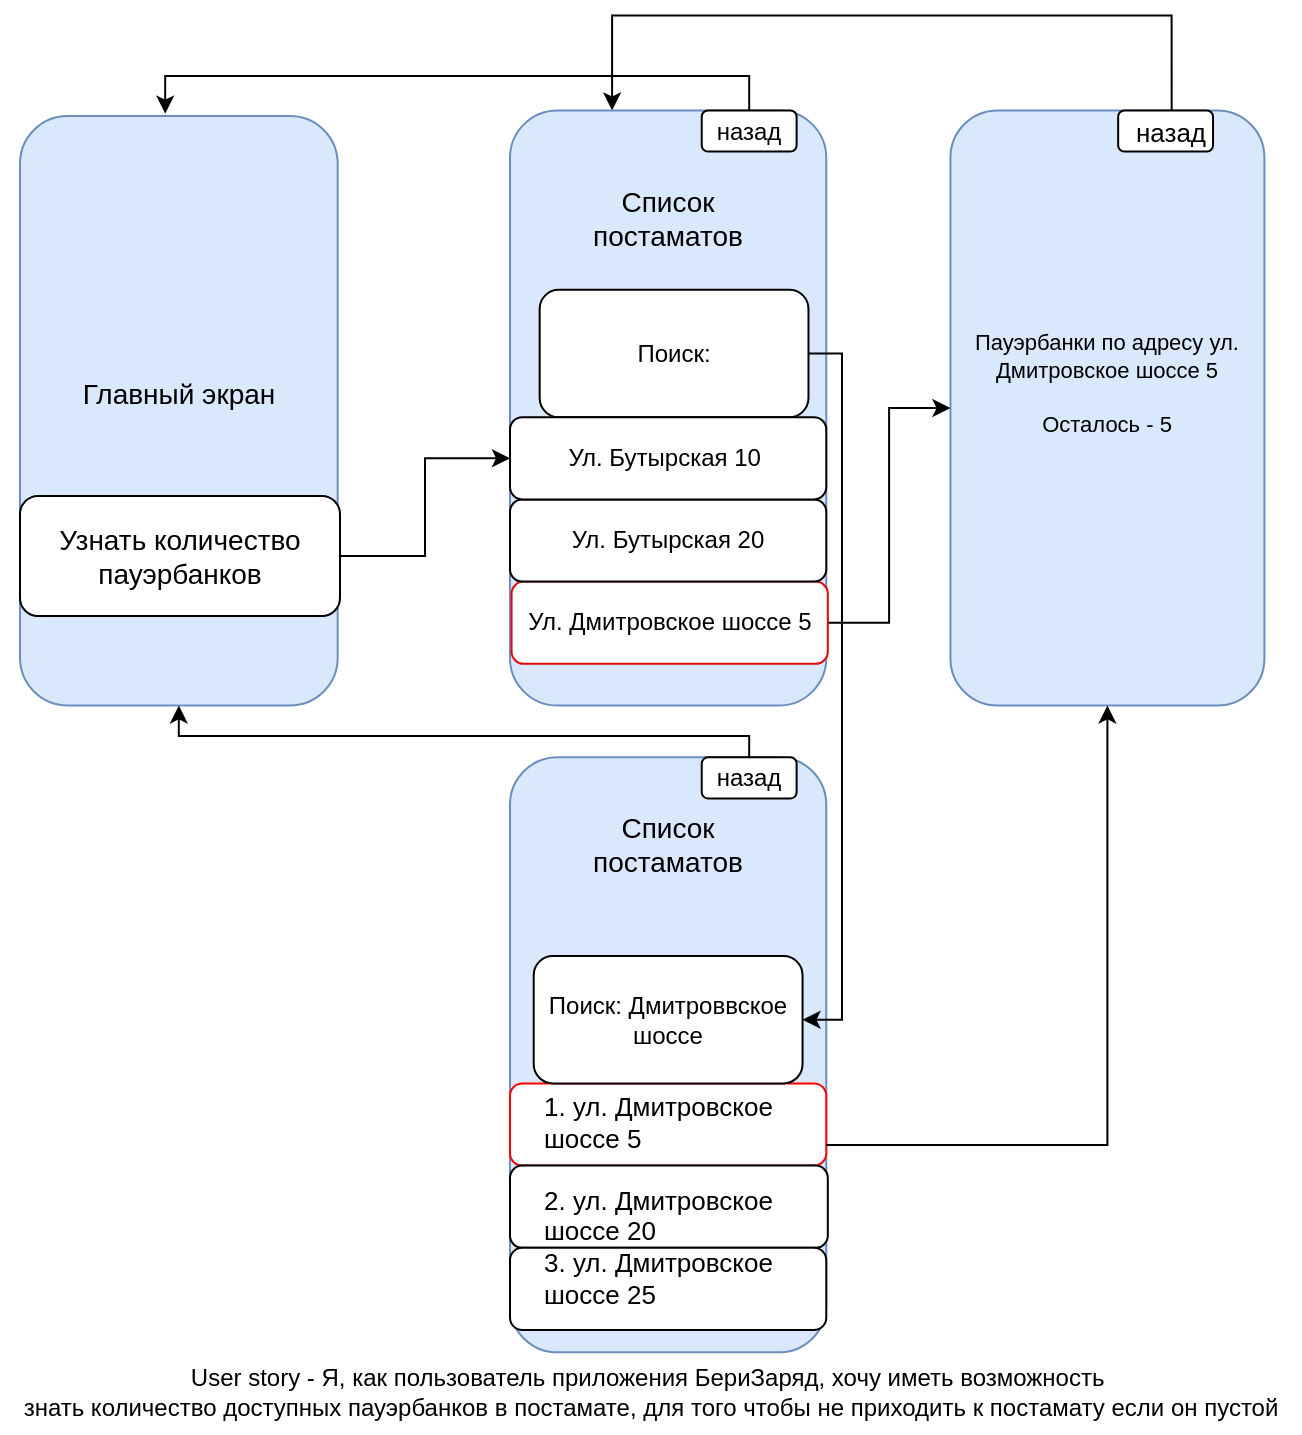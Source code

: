 <mxfile version="24.8.1" pages="3">
  <diagram name="макет" id="flQP20-5zX7BcdRE8flK">
    <mxGraphModel dx="1105" dy="693" grid="1" gridSize="10" guides="1" tooltips="1" connect="1" arrows="1" fold="1" page="1" pageScale="1" pageWidth="827" pageHeight="1169" math="0" shadow="0">
      <root>
        <mxCell id="0" />
        <mxCell id="1" parent="0" />
        <mxCell id="t8qjZ4TBIEZS-IhVKaN8-73" value="User story -&amp;nbsp;Я, как пользователь приложения БериЗаряд, хочу иметь возможность&amp;nbsp;&lt;div&gt;знать количество доступных пауэрбанков в постамате, для того чтобы не приходить к постамату если он пустой&lt;/div&gt;" style="text;html=1;align=center;verticalAlign=middle;resizable=0;points=[];autosize=1;strokeColor=none;fillColor=none;" parent="1" vertex="1">
          <mxGeometry y="768.158" width="650" height="40" as="geometry" />
        </mxCell>
        <mxCell id="BFzxL3VoHAQNAugTGAVR-2" value="&lt;div style=&quot;font-size: 14px;&quot;&gt;Главный экран&lt;/div&gt;&lt;div style=&quot;font-size: 14px;&quot;&gt;&lt;br&gt;&lt;/div&gt;" style="rounded=1;whiteSpace=wrap;html=1;fillColor=#dae8fc;strokeColor=#6c8ebf;" vertex="1" parent="1">
          <mxGeometry x="10.0" y="150" width="158.84" height="294.74" as="geometry" />
        </mxCell>
        <mxCell id="BFzxL3VoHAQNAugTGAVR-13" value="" style="edgeStyle=orthogonalEdgeStyle;rounded=0;orthogonalLoop=1;jettySize=auto;html=1;" edge="1" parent="1" source="BFzxL3VoHAQNAugTGAVR-4" target="BFzxL3VoHAQNAugTGAVR-11">
          <mxGeometry relative="1" as="geometry" />
        </mxCell>
        <mxCell id="BFzxL3VoHAQNAugTGAVR-4" value="&lt;font style=&quot;font-size: 14px;&quot;&gt;Узнать количество пауэрбанков&lt;/font&gt;" style="rounded=1;whiteSpace=wrap;html=1;" vertex="1" parent="1">
          <mxGeometry x="10" y="340" width="160" height="60" as="geometry" />
        </mxCell>
        <mxCell id="t8qjZ4TBIEZS-IhVKaN8-1" value="" style="rounded=1;whiteSpace=wrap;html=1;fillColor=#dae8fc;strokeColor=#6c8ebf;" parent="1" vertex="1">
          <mxGeometry x="254.997" y="470.664" width="158.133" height="297.494" as="geometry" />
        </mxCell>
        <mxCell id="t8qjZ4TBIEZS-IhVKaN8-33" value="" style="rounded=1;whiteSpace=wrap;html=1;strokeColor=#FF0000;" parent="1" vertex="1">
          <mxGeometry x="254.998" y="633.699" width="158.133" height="41.1" as="geometry" />
        </mxCell>
        <mxCell id="t8qjZ4TBIEZS-IhVKaN8-8" value="&lt;div style=&quot;font-size: 11px;&quot;&gt;&lt;font style=&quot;font-size: 11px;&quot;&gt;&lt;br&gt;&lt;/font&gt;&lt;/div&gt;&lt;font style=&quot;font-size: 11px;&quot;&gt;Пауэрбанки по адресу ул. Дмитровское шоссе 5&lt;/font&gt;&lt;div style=&quot;font-size: 11px;&quot;&gt;&lt;font style=&quot;font-size: 11px;&quot;&gt;&lt;span style=&quot;background-color: initial;&quot;&gt;&lt;br&gt;&lt;/span&gt;&lt;/font&gt;&lt;/div&gt;&lt;div style=&quot;font-size: 11px;&quot;&gt;&lt;font style=&quot;font-size: 11px;&quot;&gt;&lt;span style=&quot;background-color: initial;&quot;&gt;Осталось - 5&lt;/span&gt;&lt;br&gt;&lt;/font&gt;&lt;/div&gt;&lt;div style=&quot;font-size: 11px;&quot;&gt;&lt;font style=&quot;font-size: 11px;&quot;&gt;&lt;br&gt;&lt;/font&gt;&lt;/div&gt;&lt;div style=&quot;font-size: 11px;&quot;&gt;&lt;font style=&quot;font-size: 11px;&quot;&gt;&lt;br&gt;&lt;/font&gt;&lt;/div&gt;&lt;div style=&quot;font-size: 11px;&quot;&gt;&lt;font style=&quot;font-size: 11px;&quot;&gt;&lt;br&gt;&lt;/font&gt;&lt;/div&gt;" style="rounded=1;whiteSpace=wrap;html=1;fillColor=#dae8fc;strokeColor=#6c8ebf;" parent="1" vertex="1">
          <mxGeometry x="475.23" y="147.25" width="156.987" height="297.494" as="geometry" />
        </mxCell>
        <mxCell id="t8qjZ4TBIEZS-IhVKaN8-26" value="&lt;font style=&quot;font-size: 14px;&quot;&gt;Список постаматов&lt;/font&gt;" style="text;html=1;align=center;verticalAlign=middle;whiteSpace=wrap;rounded=0;" parent="1" vertex="1">
          <mxGeometry x="278.9" y="483.363" width="110.326" height="61.662" as="geometry" />
        </mxCell>
        <mxCell id="t8qjZ4TBIEZS-IhVKaN8-44" value="" style="rounded=1;whiteSpace=wrap;html=1;" parent="1" vertex="1">
          <mxGeometry x="559.08" y="147.25" width="47.44" height="20.557" as="geometry" />
        </mxCell>
        <mxCell id="t8qjZ4TBIEZS-IhVKaN8-56" style="edgeStyle=orthogonalEdgeStyle;rounded=0;orthogonalLoop=1;jettySize=auto;html=1;exitX=0.5;exitY=0;exitDx=0;exitDy=0;" parent="1" source="t8qjZ4TBIEZS-IhVKaN8-42" target="BFzxL3VoHAQNAugTGAVR-5" edge="1">
          <mxGeometry relative="1" as="geometry">
            <Array as="points">
              <mxPoint x="585.765" y="99.813" />
              <mxPoint x="306.067" y="99.813" />
            </Array>
          </mxGeometry>
        </mxCell>
        <mxCell id="t8qjZ4TBIEZS-IhVKaN8-42" value="&lt;font style=&quot;font-size: 13px;&quot;&gt;назад&lt;/font&gt;" style="text;html=1;align=center;verticalAlign=middle;whiteSpace=wrap;rounded=0;strokeWidth=2;" parent="1" vertex="1">
          <mxGeometry x="565.147" y="147.25" width="41.372" height="20.554" as="geometry" />
        </mxCell>
        <mxCell id="t8qjZ4TBIEZS-IhVKaN8-66" style="edgeStyle=orthogonalEdgeStyle;rounded=0;orthogonalLoop=1;jettySize=auto;html=1;entryX=0.402;entryY=0.1;entryDx=0;entryDy=0;entryPerimeter=0;" parent="1" edge="1">
          <mxGeometry relative="1" as="geometry">
            <mxPoint x="258.034" y="551.632" as="sourcePoint" />
            <Array as="points">
              <mxPoint x="257.34" y="592.74" />
              <mxPoint x="258.719" y="592.74" />
            </Array>
          </mxGeometry>
        </mxCell>
        <mxCell id="qztZ1_po2IppHf0p68Rq-6" style="edgeStyle=orthogonalEdgeStyle;rounded=0;orthogonalLoop=1;jettySize=auto;html=1;exitX=1;exitY=0.75;exitDx=0;exitDy=0;" edge="1" parent="1" source="t8qjZ4TBIEZS-IhVKaN8-33" target="t8qjZ4TBIEZS-IhVKaN8-8">
          <mxGeometry relative="1" as="geometry">
            <mxPoint x="470" y="295" as="targetPoint" />
          </mxGeometry>
        </mxCell>
        <mxCell id="qztZ1_po2IppHf0p68Rq-7" value="Поиск: Дмитроввское шоссе" style="rounded=1;whiteSpace=wrap;html=1;" vertex="1" parent="1">
          <mxGeometry x="266.86" y="570" width="134.41" height="63.7" as="geometry" />
        </mxCell>
        <mxCell id="qztZ1_po2IppHf0p68Rq-8" value="" style="rounded=1;whiteSpace=wrap;html=1;" vertex="1" parent="1">
          <mxGeometry x="255" y="674.8" width="158.91" height="41.1" as="geometry" />
        </mxCell>
        <mxCell id="t8qjZ4TBIEZS-IhVKaN8-37" value="" style="rounded=1;whiteSpace=wrap;html=1;" parent="1" vertex="1">
          <mxGeometry x="255" y="715.9" width="158.133" height="41.1" as="geometry" />
        </mxCell>
        <mxCell id="t8qjZ4TBIEZS-IhVKaN8-27" value="&lt;div style=&quot;font-size: 13px;&quot;&gt;&lt;font style=&quot;font-size: 13px;&quot;&gt;&lt;br&gt;&lt;/font&gt;&lt;/div&gt;&lt;div style=&quot;font-size: 13px;&quot;&gt;&lt;font style=&quot;font-size: 13px;&quot;&gt;&lt;br&gt;&lt;/font&gt;&lt;/div&gt;&lt;font style=&quot;font-size: 13px;&quot;&gt;&lt;div&gt;&lt;font style=&quot;font-size: 13px;&quot;&gt;&lt;br&gt;&lt;/font&gt;&lt;/div&gt;&lt;div&gt;&lt;font style=&quot;font-size: 13px;&quot;&gt;&lt;br&gt;&lt;/font&gt;&lt;/div&gt;1. ул. Дмитровское шоссе 5&lt;/font&gt;&lt;div&gt;&lt;span style=&quot;font-size: 13px;&quot;&gt;&lt;br&gt;&lt;/span&gt;&lt;div&gt;&lt;div style=&quot;font-size: 13px;&quot;&gt;&lt;div style=&quot;&quot;&gt;&lt;font style=&quot;font-size: 13px;&quot;&gt;2. ул. Дмитровское шоссе 20&amp;nbsp;&lt;/font&gt;&lt;/div&gt;&lt;div style=&quot;&quot;&gt;&lt;font style=&quot;font-size: 13px;&quot;&gt;3. ул. Дмитровское шоссе 25&lt;/font&gt;&lt;/div&gt;&lt;/div&gt;&lt;/div&gt;&lt;/div&gt;" style="text;html=1;align=left;verticalAlign=middle;whiteSpace=wrap;rounded=0;" parent="1" vertex="1">
          <mxGeometry x="269.83" y="640.847" width="128.483" height="41.111" as="geometry" />
        </mxCell>
        <mxCell id="BFzxL3VoHAQNAugTGAVR-5" value="" style="rounded=1;whiteSpace=wrap;html=1;fillColor=#dae8fc;strokeColor=#6c8ebf;" vertex="1" parent="1">
          <mxGeometry x="254.997" y="147.25" width="158.133" height="297.494" as="geometry" />
        </mxCell>
        <mxCell id="BFzxL3VoHAQNAugTGAVR-6" value="&lt;font style=&quot;font-size: 14px;&quot;&gt;Список постаматов&lt;/font&gt;" style="text;html=1;align=center;verticalAlign=middle;whiteSpace=wrap;rounded=0;" vertex="1" parent="1">
          <mxGeometry x="278.91" y="170.003" width="110.326" height="61.662" as="geometry" />
        </mxCell>
        <mxCell id="BFzxL3VoHAQNAugTGAVR-8" value="" style="edgeStyle=orthogonalEdgeStyle;rounded=0;orthogonalLoop=1;jettySize=auto;html=1;entryX=1;entryY=0.5;entryDx=0;entryDy=0;" edge="1" parent="1" source="BFzxL3VoHAQNAugTGAVR-7" target="qztZ1_po2IppHf0p68Rq-7">
          <mxGeometry relative="1" as="geometry">
            <Array as="points">
              <mxPoint x="421" y="269" />
              <mxPoint x="421" y="602" />
            </Array>
          </mxGeometry>
        </mxCell>
        <mxCell id="BFzxL3VoHAQNAugTGAVR-7" value="Поиск:" style="rounded=1;whiteSpace=wrap;html=1;" vertex="1" parent="1">
          <mxGeometry x="269.83" y="236.9" width="134.41" height="63.7" as="geometry" />
        </mxCell>
        <mxCell id="BFzxL3VoHAQNAugTGAVR-12" value="" style="edgeStyle=orthogonalEdgeStyle;rounded=0;orthogonalLoop=1;jettySize=auto;html=1;" edge="1" parent="1" source="BFzxL3VoHAQNAugTGAVR-9" target="t8qjZ4TBIEZS-IhVKaN8-8">
          <mxGeometry relative="1" as="geometry" />
        </mxCell>
        <mxCell id="BFzxL3VoHAQNAugTGAVR-9" value="Ул. Дмитровское шоссе 5" style="rounded=1;whiteSpace=wrap;html=1;strokeColor=#dd0808;" vertex="1" parent="1">
          <mxGeometry x="255.78" y="382.8" width="158.133" height="41.1" as="geometry" />
        </mxCell>
        <mxCell id="BFzxL3VoHAQNAugTGAVR-10" value="Ул. Бутырская 20" style="rounded=1;whiteSpace=wrap;html=1;" vertex="1" parent="1">
          <mxGeometry x="255" y="341.7" width="158.133" height="41.1" as="geometry" />
        </mxCell>
        <mxCell id="BFzxL3VoHAQNAugTGAVR-11" value="Ул. Бутырская 10&amp;nbsp;" style="rounded=1;whiteSpace=wrap;html=1;" vertex="1" parent="1">
          <mxGeometry x="255" y="300.6" width="158.133" height="41.1" as="geometry" />
        </mxCell>
        <mxCell id="tLcSrGZiV_zIqdfhGE3t-5" value="" style="edgeStyle=orthogonalEdgeStyle;rounded=0;orthogonalLoop=1;jettySize=auto;html=1;entryX=0.5;entryY=1;entryDx=0;entryDy=0;" edge="1" parent="1" source="tLcSrGZiV_zIqdfhGE3t-3" target="BFzxL3VoHAQNAugTGAVR-2">
          <mxGeometry relative="1" as="geometry">
            <Array as="points">
              <mxPoint x="375" y="460" />
              <mxPoint x="89" y="460" />
            </Array>
          </mxGeometry>
        </mxCell>
        <mxCell id="tLcSrGZiV_zIqdfhGE3t-3" value="назад" style="rounded=1;whiteSpace=wrap;html=1;" vertex="1" parent="1">
          <mxGeometry x="350.87" y="470.66" width="47.44" height="20.557" as="geometry" />
        </mxCell>
        <mxCell id="tLcSrGZiV_zIqdfhGE3t-7" value="" style="edgeStyle=orthogonalEdgeStyle;rounded=0;orthogonalLoop=1;jettySize=auto;html=1;entryX=0.457;entryY=-0.004;entryDx=0;entryDy=0;entryPerimeter=0;" edge="1" parent="1" source="tLcSrGZiV_zIqdfhGE3t-4" target="BFzxL3VoHAQNAugTGAVR-2">
          <mxGeometry relative="1" as="geometry">
            <Array as="points">
              <mxPoint x="375" y="130" />
              <mxPoint x="83" y="130" />
            </Array>
          </mxGeometry>
        </mxCell>
        <mxCell id="tLcSrGZiV_zIqdfhGE3t-4" value="назад" style="rounded=1;whiteSpace=wrap;html=1;" vertex="1" parent="1">
          <mxGeometry x="350.87" y="147.25" width="47.44" height="20.557" as="geometry" />
        </mxCell>
      </root>
    </mxGraphModel>
  </diagram>
  <diagram id="fh1CjbGDdU5sEiXmDEcf" name="UC">
    <mxGraphModel dx="1000" dy="627" grid="1" gridSize="10" guides="1" tooltips="1" connect="1" arrows="1" fold="1" page="1" pageScale="1" pageWidth="827" pageHeight="1169" math="0" shadow="0">
      <root>
        <mxCell id="0" />
        <mxCell id="1" parent="0" />
        <mxCell id="tjyob-ml_2jUHtPQMNYL-1" value="" style="shape=table;startSize=0;container=1;collapsible=0;childLayout=tableLayout;" vertex="1" parent="1">
          <mxGeometry x="81" y="40" width="600" height="660" as="geometry" />
        </mxCell>
        <mxCell id="tjyob-ml_2jUHtPQMNYL-2" value="" style="shape=tableRow;horizontal=0;startSize=0;swimlaneHead=0;swimlaneBody=0;strokeColor=inherit;top=0;left=0;bottom=0;right=0;collapsible=0;dropTarget=0;fillColor=none;points=[[0,0.5],[1,0.5]];portConstraint=eastwest;" vertex="1" parent="tjyob-ml_2jUHtPQMNYL-1">
          <mxGeometry width="600" height="40" as="geometry" />
        </mxCell>
        <mxCell id="tjyob-ml_2jUHtPQMNYL-3" value="&lt;b&gt;Заголовок&lt;/b&gt;" style="shape=partialRectangle;html=1;whiteSpace=wrap;connectable=0;strokeColor=inherit;overflow=hidden;fillColor=none;top=0;left=0;bottom=0;right=0;pointerEvents=1;" vertex="1" parent="tjyob-ml_2jUHtPQMNYL-2">
          <mxGeometry width="160" height="40" as="geometry">
            <mxRectangle width="160" height="40" as="alternateBounds" />
          </mxGeometry>
        </mxCell>
        <mxCell id="tjyob-ml_2jUHtPQMNYL-4" value="Проверка количества пауэрбанков в постамате" style="shape=partialRectangle;html=1;whiteSpace=wrap;connectable=0;strokeColor=inherit;overflow=hidden;fillColor=none;top=0;left=0;bottom=0;right=0;pointerEvents=1;spacingLeft=7;spacingRight=7;" vertex="1" parent="tjyob-ml_2jUHtPQMNYL-2">
          <mxGeometry x="160" width="440" height="40" as="geometry">
            <mxRectangle width="440" height="40" as="alternateBounds" />
          </mxGeometry>
        </mxCell>
        <mxCell id="tjyob-ml_2jUHtPQMNYL-5" value="" style="shape=tableRow;horizontal=0;startSize=0;swimlaneHead=0;swimlaneBody=0;strokeColor=inherit;top=0;left=0;bottom=0;right=0;collapsible=0;dropTarget=0;fillColor=none;points=[[0,0.5],[1,0.5]];portConstraint=eastwest;" vertex="1" parent="tjyob-ml_2jUHtPQMNYL-1">
          <mxGeometry y="40" width="600" height="40" as="geometry" />
        </mxCell>
        <mxCell id="tjyob-ml_2jUHtPQMNYL-6" value="&lt;b&gt;Акторы&lt;/b&gt;" style="shape=partialRectangle;html=1;whiteSpace=wrap;connectable=0;strokeColor=inherit;overflow=hidden;fillColor=none;top=0;left=0;bottom=0;right=0;pointerEvents=1;" vertex="1" parent="tjyob-ml_2jUHtPQMNYL-5">
          <mxGeometry width="160" height="40" as="geometry">
            <mxRectangle width="160" height="40" as="alternateBounds" />
          </mxGeometry>
        </mxCell>
        <mxCell id="tjyob-ml_2jUHtPQMNYL-7" value="Пользователь" style="shape=partialRectangle;html=1;whiteSpace=wrap;connectable=0;strokeColor=inherit;overflow=hidden;fillColor=none;top=0;left=0;bottom=0;right=0;pointerEvents=1;spacingLeft=7;spacingRight=7;" vertex="1" parent="tjyob-ml_2jUHtPQMNYL-5">
          <mxGeometry x="160" width="440" height="40" as="geometry">
            <mxRectangle width="440" height="40" as="alternateBounds" />
          </mxGeometry>
        </mxCell>
        <mxCell id="tjyob-ml_2jUHtPQMNYL-8" value="" style="shape=tableRow;horizontal=0;startSize=0;swimlaneHead=0;swimlaneBody=0;strokeColor=inherit;top=0;left=0;bottom=0;right=0;collapsible=0;dropTarget=0;fillColor=none;points=[[0,0.5],[1,0.5]];portConstraint=eastwest;" vertex="1" parent="tjyob-ml_2jUHtPQMNYL-1">
          <mxGeometry y="80" width="600" height="40" as="geometry" />
        </mxCell>
        <mxCell id="tjyob-ml_2jUHtPQMNYL-9" value="&lt;b&gt;Предусловие&lt;/b&gt;" style="shape=partialRectangle;html=1;whiteSpace=wrap;connectable=0;strokeColor=inherit;overflow=hidden;fillColor=none;top=0;left=0;bottom=0;right=0;pointerEvents=1;" vertex="1" parent="tjyob-ml_2jUHtPQMNYL-8">
          <mxGeometry width="160" height="40" as="geometry">
            <mxRectangle width="160" height="40" as="alternateBounds" />
          </mxGeometry>
        </mxCell>
        <mxCell id="tjyob-ml_2jUHtPQMNYL-10" value="Пользователь находится на Главном экране" style="shape=partialRectangle;html=1;whiteSpace=wrap;connectable=0;strokeColor=inherit;overflow=hidden;fillColor=none;top=0;left=0;bottom=0;right=0;pointerEvents=1;spacingLeft=7;spacingRight=7;" vertex="1" parent="tjyob-ml_2jUHtPQMNYL-8">
          <mxGeometry x="160" width="440" height="40" as="geometry">
            <mxRectangle width="440" height="40" as="alternateBounds" />
          </mxGeometry>
        </mxCell>
        <mxCell id="tjyob-ml_2jUHtPQMNYL-11" value="" style="shape=tableRow;horizontal=0;startSize=0;swimlaneHead=0;swimlaneBody=0;strokeColor=inherit;top=0;left=0;bottom=0;right=0;collapsible=0;dropTarget=0;fillColor=none;points=[[0,0.5],[1,0.5]];portConstraint=eastwest;" vertex="1" parent="tjyob-ml_2jUHtPQMNYL-1">
          <mxGeometry y="120" width="600" height="60" as="geometry" />
        </mxCell>
        <mxCell id="tjyob-ml_2jUHtPQMNYL-12" value="&lt;b&gt;Ограничения&lt;/b&gt;" style="shape=partialRectangle;html=1;whiteSpace=wrap;connectable=0;strokeColor=inherit;overflow=hidden;fillColor=none;top=0;left=0;bottom=0;right=0;pointerEvents=1;" vertex="1" parent="tjyob-ml_2jUHtPQMNYL-11">
          <mxGeometry width="160" height="60" as="geometry">
            <mxRectangle width="160" height="60" as="alternateBounds" />
          </mxGeometry>
        </mxCell>
        <mxCell id="tjyob-ml_2jUHtPQMNYL-13" value="На экране отображается&amp;nbsp; только 10 адресов." style="shape=partialRectangle;html=1;whiteSpace=wrap;connectable=0;strokeColor=inherit;overflow=hidden;fillColor=none;top=0;left=0;bottom=0;right=0;pointerEvents=1;spacingLeft=7;spacingRight=7;" vertex="1" parent="tjyob-ml_2jUHtPQMNYL-11">
          <mxGeometry x="160" width="440" height="60" as="geometry">
            <mxRectangle width="440" height="60" as="alternateBounds" />
          </mxGeometry>
        </mxCell>
        <mxCell id="tjyob-ml_2jUHtPQMNYL-14" value="" style="shape=tableRow;horizontal=0;startSize=0;swimlaneHead=0;swimlaneBody=0;strokeColor=inherit;top=0;left=0;bottom=0;right=0;collapsible=0;dropTarget=0;fillColor=none;points=[[0,0.5],[1,0.5]];portConstraint=eastwest;" vertex="1" parent="tjyob-ml_2jUHtPQMNYL-1">
          <mxGeometry y="180" width="600" height="40" as="geometry" />
        </mxCell>
        <mxCell id="tjyob-ml_2jUHtPQMNYL-15" value="&lt;b&gt;Триггер&lt;/b&gt;" style="shape=partialRectangle;html=1;whiteSpace=wrap;connectable=0;strokeColor=inherit;overflow=hidden;fillColor=none;top=0;left=0;bottom=0;right=0;pointerEvents=1;" vertex="1" parent="tjyob-ml_2jUHtPQMNYL-14">
          <mxGeometry width="160" height="40" as="geometry">
            <mxRectangle width="160" height="40" as="alternateBounds" />
          </mxGeometry>
        </mxCell>
        <mxCell id="tjyob-ml_2jUHtPQMNYL-16" value="Пользователь с главного экрана переходит к выбору адреса." style="shape=partialRectangle;html=1;whiteSpace=wrap;connectable=0;strokeColor=inherit;overflow=hidden;fillColor=none;top=0;left=0;bottom=0;right=0;pointerEvents=1;spacingLeft=7;spacingRight=7;" vertex="1" parent="tjyob-ml_2jUHtPQMNYL-14">
          <mxGeometry x="160" width="440" height="40" as="geometry">
            <mxRectangle width="440" height="40" as="alternateBounds" />
          </mxGeometry>
        </mxCell>
        <mxCell id="tjyob-ml_2jUHtPQMNYL-17" value="" style="shape=tableRow;horizontal=0;startSize=0;swimlaneHead=0;swimlaneBody=0;strokeColor=inherit;top=0;left=0;bottom=0;right=0;collapsible=0;dropTarget=0;fillColor=none;points=[[0,0.5],[1,0.5]];portConstraint=eastwest;" vertex="1" parent="tjyob-ml_2jUHtPQMNYL-1">
          <mxGeometry y="220" width="600" height="240" as="geometry" />
        </mxCell>
        <mxCell id="tjyob-ml_2jUHtPQMNYL-18" value="&lt;b&gt;Основной сценарий&lt;/b&gt;" style="shape=partialRectangle;html=1;whiteSpace=wrap;connectable=0;strokeColor=inherit;overflow=hidden;fillColor=none;top=0;left=0;bottom=0;right=0;pointerEvents=1;" vertex="1" parent="tjyob-ml_2jUHtPQMNYL-17">
          <mxGeometry width="160" height="240" as="geometry">
            <mxRectangle width="160" height="240" as="alternateBounds" />
          </mxGeometry>
        </mxCell>
        <mxCell id="tjyob-ml_2jUHtPQMNYL-19" value="&lt;ol style=&quot;text-align: left;&quot;&gt;&lt;li&gt;&lt;span style=&quot;background-color: initial;&quot;&gt;Система отображает список адресов и функцию поиска адреса.&lt;/span&gt;&lt;/li&gt;&lt;li&gt;&lt;span style=&quot;background-color: initial;&quot;&gt;Пользователь выбирает адрес.&lt;/span&gt;&lt;br&gt;&lt;/li&gt;&lt;li&gt;Система отображает количество пауэрбанков по данному адресу (экран 2).&lt;/li&gt;&lt;/ol&gt;&lt;span style=&quot;background-color: initial;&quot;&gt;&lt;div style=&quot;text-align: left;&quot;&gt;&lt;b style=&quot;font-weight: bold; background-color: initial;&quot;&gt;&lt;span style=&quot;white-space: pre;&quot;&gt;&#x9;&lt;/span&gt;&lt;/b&gt;&lt;b style=&quot;font-weight: bold; background-color: initial; text-align: center;&quot;&gt;Критерий успеха: &lt;/b&gt;&lt;span style=&quot;background-color: initial; text-align: center;&quot;&gt;отображение количества пауэрбанков в постамате&lt;/span&gt;&lt;span style=&quot;background-color: initial; text-align: center;&quot;&gt;&amp;nbsp;&lt;/span&gt;&lt;/div&gt;&lt;/span&gt;" style="shape=partialRectangle;html=1;whiteSpace=wrap;connectable=0;strokeColor=inherit;overflow=hidden;fillColor=none;top=0;left=0;bottom=0;right=0;pointerEvents=1;spacingLeft=7;spacingRight=7;" vertex="1" parent="tjyob-ml_2jUHtPQMNYL-17">
          <mxGeometry x="160" width="440" height="240" as="geometry">
            <mxRectangle width="440" height="240" as="alternateBounds" />
          </mxGeometry>
        </mxCell>
        <mxCell id="tjyob-ml_2jUHtPQMNYL-20" value="" style="shape=tableRow;horizontal=0;startSize=0;swimlaneHead=0;swimlaneBody=0;strokeColor=inherit;top=0;left=0;bottom=0;right=0;collapsible=0;dropTarget=0;fillColor=none;points=[[0,0.5],[1,0.5]];portConstraint=eastwest;" vertex="1" parent="tjyob-ml_2jUHtPQMNYL-1">
          <mxGeometry y="460" width="600" height="100" as="geometry" />
        </mxCell>
        <mxCell id="tjyob-ml_2jUHtPQMNYL-21" value="&lt;b&gt;Альтернативный сценарий&lt;/b&gt;" style="shape=partialRectangle;html=1;whiteSpace=wrap;connectable=0;strokeColor=inherit;overflow=hidden;fillColor=none;top=0;left=0;bottom=0;right=0;pointerEvents=1;" vertex="1" parent="tjyob-ml_2jUHtPQMNYL-20">
          <mxGeometry width="160" height="100" as="geometry">
            <mxRectangle width="160" height="100" as="alternateBounds" />
          </mxGeometry>
        </mxCell>
        <mxCell id="tjyob-ml_2jUHtPQMNYL-22" value="&lt;span style=&quot;white-space: pre;&quot;&gt;&#x9;&lt;/span&gt;2а.&amp;nbsp; Клиент в поисковой строке вводит адрес.&lt;div&gt;&lt;span style=&quot;white-space: pre;&quot;&gt;&#x9;&lt;/span&gt;-- Переход к 2 шагу основного сценария.&lt;br&gt;&lt;/div&gt;" style="shape=partialRectangle;html=1;whiteSpace=wrap;connectable=0;strokeColor=inherit;overflow=hidden;fillColor=none;top=0;left=0;bottom=0;right=0;pointerEvents=1;align=left;spacingLeft=7;spacingRight=7;" vertex="1" parent="tjyob-ml_2jUHtPQMNYL-20">
          <mxGeometry x="160" width="440" height="100" as="geometry">
            <mxRectangle width="440" height="100" as="alternateBounds" />
          </mxGeometry>
        </mxCell>
        <mxCell id="tjyob-ml_2jUHtPQMNYL-23" value="" style="shape=tableRow;horizontal=0;startSize=0;swimlaneHead=0;swimlaneBody=0;strokeColor=inherit;top=0;left=0;bottom=0;right=0;collapsible=0;dropTarget=0;fillColor=none;points=[[0,0.5],[1,0.5]];portConstraint=eastwest;" vertex="1" parent="tjyob-ml_2jUHtPQMNYL-1">
          <mxGeometry y="560" width="600" height="100" as="geometry" />
        </mxCell>
        <mxCell id="tjyob-ml_2jUHtPQMNYL-24" value="&lt;b&gt;Исключительный сценарий&lt;/b&gt;" style="shape=partialRectangle;html=1;whiteSpace=wrap;connectable=0;strokeColor=inherit;overflow=hidden;fillColor=none;top=0;left=0;bottom=0;right=0;pointerEvents=1;" vertex="1" parent="tjyob-ml_2jUHtPQMNYL-23">
          <mxGeometry width="160" height="100" as="geometry">
            <mxRectangle width="160" height="100" as="alternateBounds" />
          </mxGeometry>
        </mxCell>
        <mxCell id="tjyob-ml_2jUHtPQMNYL-25" value="&lt;div style=&quot;&quot;&gt;&lt;span style=&quot;background-color: initial;&quot;&gt;&lt;span style=&quot;white-space: pre;&quot;&gt;&#x9;&lt;/span&gt;1б. Пользователь ввел не существующий адрес, Система сказала что &lt;span style=&quot;white-space: pre;&quot;&gt;&#x9;&lt;/span&gt;он не существует.&amp;nbsp;&lt;/span&gt;&lt;/div&gt;" style="shape=partialRectangle;html=1;whiteSpace=wrap;connectable=0;strokeColor=inherit;overflow=hidden;fillColor=none;top=0;left=0;bottom=0;right=0;pointerEvents=1;spacingLeft=7;spacingRight=7;align=left;" vertex="1" parent="tjyob-ml_2jUHtPQMNYL-23">
          <mxGeometry x="160" width="440" height="100" as="geometry">
            <mxRectangle width="440" height="100" as="alternateBounds" />
          </mxGeometry>
        </mxCell>
      </root>
    </mxGraphModel>
  </diagram>
  <diagram id="XECUoSR9C_f-UWu7jKKq" name="BPMN">
    <mxGraphModel dx="1235" dy="774" grid="1" gridSize="10" guides="1" tooltips="1" connect="1" arrows="1" fold="1" page="1" pageScale="1" pageWidth="827" pageHeight="1169" math="0" shadow="0">
      <root>
        <mxCell id="0" />
        <mxCell id="1" parent="0" />
        <mxCell id="sOAYtVnOEndxLi6fu_EX-1" value="Действия пользователя" style="swimlane;horizontal=0;whiteSpace=wrap;html=1;swimlaneFillColor=default;" vertex="1" parent="1">
          <mxGeometry y="70" width="820" height="330" as="geometry" />
        </mxCell>
        <mxCell id="sOAYtVnOEndxLi6fu_EX-6" value="" style="edgeStyle=orthogonalEdgeStyle;rounded=0;orthogonalLoop=1;jettySize=auto;html=1;" edge="1" parent="sOAYtVnOEndxLi6fu_EX-1" source="sOAYtVnOEndxLi6fu_EX-2">
          <mxGeometry relative="1" as="geometry">
            <mxPoint x="143" y="165" as="targetPoint" />
          </mxGeometry>
        </mxCell>
        <mxCell id="sOAYtVnOEndxLi6fu_EX-2" value="" style="ellipse;whiteSpace=wrap;html=1;aspect=fixed;" vertex="1" parent="sOAYtVnOEndxLi6fu_EX-1">
          <mxGeometry x="40" y="145" width="40" height="40" as="geometry" />
        </mxCell>
        <mxCell id="sOAYtVnOEndxLi6fu_EX-4" value="&lt;font style=&quot;font-size: 10px;&quot;&gt;Пользователь находится на главном экране&lt;/font&gt;" style="text;html=1;align=center;verticalAlign=middle;whiteSpace=wrap;rounded=0;" vertex="1" parent="sOAYtVnOEndxLi6fu_EX-1">
          <mxGeometry x="20" y="50" width="90" height="40" as="geometry" />
        </mxCell>
        <mxCell id="sOAYtVnOEndxLi6fu_EX-11" value="" style="edgeStyle=orthogonalEdgeStyle;rounded=0;orthogonalLoop=1;jettySize=auto;html=1;exitX=0.5;exitY=0;exitDx=0;exitDy=0;entryX=0;entryY=0.5;entryDx=0;entryDy=0;" edge="1" parent="sOAYtVnOEndxLi6fu_EX-1" source="sOAYtVnOEndxLi6fu_EX-19" target="sOAYtVnOEndxLi6fu_EX-10">
          <mxGeometry relative="1" as="geometry">
            <mxPoint x="160.0" y="135" as="sourcePoint" />
          </mxGeometry>
        </mxCell>
        <mxCell id="sOAYtVnOEndxLi6fu_EX-7" value="&lt;font style=&quot;font-size: 10px;&quot;&gt;Есть подходящий адрес?&lt;/font&gt;" style="text;html=1;align=center;verticalAlign=middle;whiteSpace=wrap;rounded=0;" vertex="1" parent="sOAYtVnOEndxLi6fu_EX-1">
          <mxGeometry x="80" y="110" width="60" height="40" as="geometry" />
        </mxCell>
        <mxCell id="sOAYtVnOEndxLi6fu_EX-32" value="" style="edgeStyle=orthogonalEdgeStyle;rounded=0;orthogonalLoop=1;jettySize=auto;html=1;" edge="1" parent="sOAYtVnOEndxLi6fu_EX-1" source="sOAYtVnOEndxLi6fu_EX-8" target="sOAYtVnOEndxLi6fu_EX-31">
          <mxGeometry relative="1" as="geometry" />
        </mxCell>
        <mxCell id="sOAYtVnOEndxLi6fu_EX-8" value="&lt;font style=&quot;font-size: 10px;&quot;&gt;Адрес есть в списке&lt;/font&gt;" style="rounded=1;whiteSpace=wrap;html=1;" vertex="1" parent="sOAYtVnOEndxLi6fu_EX-1">
          <mxGeometry x="280" y="195" width="120" height="30" as="geometry" />
        </mxCell>
        <mxCell id="sOAYtVnOEndxLi6fu_EX-14" value="" style="edgeStyle=orthogonalEdgeStyle;rounded=0;orthogonalLoop=1;jettySize=auto;html=1;entryX=0;entryY=0.5;entryDx=0;entryDy=0;" edge="1" parent="sOAYtVnOEndxLi6fu_EX-1" source="sOAYtVnOEndxLi6fu_EX-10" target="sOAYtVnOEndxLi6fu_EX-23">
          <mxGeometry relative="1" as="geometry">
            <mxPoint x="480" y="90" as="targetPoint" />
          </mxGeometry>
        </mxCell>
        <mxCell id="sOAYtVnOEndxLi6fu_EX-10" value="&lt;font style=&quot;font-size: 10px;&quot;&gt;Адреса нет в списке, пользователь вводит его в ручную&lt;/font&gt;" style="rounded=1;whiteSpace=wrap;html=1;" vertex="1" parent="sOAYtVnOEndxLi6fu_EX-1">
          <mxGeometry x="280" y="70" width="100" height="40" as="geometry" />
        </mxCell>
        <mxCell id="sOAYtVnOEndxLi6fu_EX-18" value="&lt;font style=&quot;font-size: 10px;&quot;&gt;Существует адрес?&amp;nbsp;&lt;/font&gt;" style="text;html=1;align=center;verticalAlign=middle;whiteSpace=wrap;rounded=0;" vertex="1" parent="sOAYtVnOEndxLi6fu_EX-1">
          <mxGeometry x="393" y="60" width="67" height="30" as="geometry" />
        </mxCell>
        <mxCell id="sOAYtVnOEndxLi6fu_EX-22" style="edgeStyle=orthogonalEdgeStyle;rounded=0;orthogonalLoop=1;jettySize=auto;html=1;entryX=0;entryY=0.75;entryDx=0;entryDy=0;exitX=0.5;exitY=1;exitDx=0;exitDy=0;" edge="1" parent="sOAYtVnOEndxLi6fu_EX-1" source="sOAYtVnOEndxLi6fu_EX-19" target="sOAYtVnOEndxLi6fu_EX-8">
          <mxGeometry relative="1" as="geometry" />
        </mxCell>
        <mxCell id="sOAYtVnOEndxLi6fu_EX-19" value="" style="shape=mxgraph.bpmn.gateway2;line=vertical;whiteSpace=wrap;html=1;backgroundOutline=1;points=[[0.25,0.25,0],[0.5,0,0],[0.75,0.25,0],[1,0.5,0],[0.75,0.75,0],[0.5,1,0],[0.25,0.75,0],[0,0.5,0]];verticalLabelPosition=bottom;labelBackgroundColor=#ffffff;verticalAlign=top;perimeter=rhombusPerimeter;outlineConnect=0;outline=none;symbol=none;gwType=exclusive;" vertex="1" parent="sOAYtVnOEndxLi6fu_EX-1">
          <mxGeometry x="140" y="145" width="43" height="40" as="geometry" />
        </mxCell>
        <mxCell id="sOAYtVnOEndxLi6fu_EX-27" style="edgeStyle=orthogonalEdgeStyle;rounded=0;orthogonalLoop=1;jettySize=auto;html=1;entryX=0;entryY=0.5;entryDx=0;entryDy=0;exitX=0.5;exitY=0;exitDx=0;exitDy=0;entryPerimeter=0;" edge="1" parent="sOAYtVnOEndxLi6fu_EX-1" source="sOAYtVnOEndxLi6fu_EX-23" target="sOAYtVnOEndxLi6fu_EX-43">
          <mxGeometry relative="1" as="geometry">
            <mxPoint x="565" y="25" as="targetPoint" />
            <Array as="points">
              <mxPoint x="505" y="25" />
            </Array>
          </mxGeometry>
        </mxCell>
        <mxCell id="sOAYtVnOEndxLi6fu_EX-33" value="" style="edgeStyle=orthogonalEdgeStyle;rounded=0;orthogonalLoop=1;jettySize=auto;html=1;" edge="1" parent="sOAYtVnOEndxLi6fu_EX-1" source="sOAYtVnOEndxLi6fu_EX-23" target="sOAYtVnOEndxLi6fu_EX-31">
          <mxGeometry relative="1" as="geometry" />
        </mxCell>
        <mxCell id="sOAYtVnOEndxLi6fu_EX-23" value="" style="shape=mxgraph.bpmn.gateway2;line=vertical;whiteSpace=wrap;html=1;backgroundOutline=1;points=[[0.25,0.25,0],[0.5,0,0],[0.75,0.25,0],[1,0.5,0],[0.75,0.75,0],[0.5,1,0],[0.25,0.75,0],[0,0.5,0]];verticalLabelPosition=bottom;labelBackgroundColor=#ffffff;verticalAlign=top;perimeter=rhombusPerimeter;outlineConnect=0;outline=none;symbol=none;gwType=exclusive;" vertex="1" parent="sOAYtVnOEndxLi6fu_EX-1">
          <mxGeometry x="483" y="70" width="43" height="40" as="geometry" />
        </mxCell>
        <mxCell id="sOAYtVnOEndxLi6fu_EX-28" value="&lt;span style=&quot;font-size: 10px;&quot;&gt;Несуществующий адрес&lt;/span&gt;" style="text;html=1;align=center;verticalAlign=middle;whiteSpace=wrap;rounded=0;" vertex="1" parent="sOAYtVnOEndxLi6fu_EX-1">
          <mxGeometry x="540" y="40" width="80" height="40" as="geometry" />
        </mxCell>
        <mxCell id="sOAYtVnOEndxLi6fu_EX-29" value="&lt;font style=&quot;font-size: 10px;&quot;&gt;нет&lt;/font&gt;" style="text;html=1;align=center;verticalAlign=middle;whiteSpace=wrap;rounded=0;" vertex="1" parent="sOAYtVnOEndxLi6fu_EX-1">
          <mxGeometry x="200" y="70" width="47" height="20" as="geometry" />
        </mxCell>
        <mxCell id="sOAYtVnOEndxLi6fu_EX-30" value="&lt;font style=&quot;font-size: 10px;&quot;&gt;да&lt;/font&gt;" style="text;html=1;align=center;verticalAlign=middle;whiteSpace=wrap;rounded=0;" vertex="1" parent="sOAYtVnOEndxLi6fu_EX-1">
          <mxGeometry x="207" y="195" width="40" height="20" as="geometry" />
        </mxCell>
        <mxCell id="sOAYtVnOEndxLi6fu_EX-39" value="" style="edgeStyle=orthogonalEdgeStyle;rounded=0;orthogonalLoop=1;jettySize=auto;html=1;entryX=0;entryY=0.5;entryDx=0;entryDy=0;entryPerimeter=0;" edge="1" parent="sOAYtVnOEndxLi6fu_EX-1" target="sOAYtVnOEndxLi6fu_EX-44">
          <mxGeometry relative="1" as="geometry">
            <mxPoint x="545" y="209.76" as="sourcePoint" />
            <mxPoint x="615" y="209.76" as="targetPoint" />
          </mxGeometry>
        </mxCell>
        <mxCell id="sOAYtVnOEndxLi6fu_EX-31" value="&lt;font style=&quot;font-size: 10px;&quot;&gt;Выбор адреса&lt;/font&gt;" style="whiteSpace=wrap;html=1;rounded=1;" vertex="1" parent="sOAYtVnOEndxLi6fu_EX-1">
          <mxGeometry x="460" y="190" width="90" height="40" as="geometry" />
        </mxCell>
        <mxCell id="sOAYtVnOEndxLi6fu_EX-35" value="&lt;font style=&quot;font-size: 10px;&quot;&gt;нет&lt;/font&gt;" style="text;html=1;align=center;verticalAlign=middle;whiteSpace=wrap;rounded=0;" vertex="1" parent="sOAYtVnOEndxLi6fu_EX-1">
          <mxGeometry x="503" width="47" height="20" as="geometry" />
        </mxCell>
        <mxCell id="sOAYtVnOEndxLi6fu_EX-36" value="&lt;font style=&quot;font-size: 10px;&quot;&gt;да&lt;/font&gt;" style="text;html=1;align=center;verticalAlign=middle;whiteSpace=wrap;rounded=0;" vertex="1" parent="sOAYtVnOEndxLi6fu_EX-1">
          <mxGeometry x="463" y="125" width="40" height="20" as="geometry" />
        </mxCell>
        <mxCell id="sOAYtVnOEndxLi6fu_EX-41" value="&lt;font style=&quot;font-size: 10px;&quot;&gt;Отображение количества пауэрбанков&lt;/font&gt;" style="text;html=1;align=center;verticalAlign=middle;whiteSpace=wrap;rounded=0;" vertex="1" parent="sOAYtVnOEndxLi6fu_EX-1">
          <mxGeometry x="598.75" y="150" width="72.5" height="40" as="geometry" />
        </mxCell>
        <mxCell id="sOAYtVnOEndxLi6fu_EX-43" value="" style="points=[[0.145,0.145,0],[0.5,0,0],[0.855,0.145,0],[1,0.5,0],[0.855,0.855,0],[0.5,1,0],[0.145,0.855,0],[0,0.5,0]];shape=mxgraph.bpmn.event;html=1;verticalLabelPosition=bottom;labelBackgroundColor=#ffffff;verticalAlign=top;align=center;perimeter=ellipsePerimeter;outlineConnect=0;aspect=fixed;outline=end;symbol=error;" vertex="1" parent="sOAYtVnOEndxLi6fu_EX-1">
          <mxGeometry x="560" y="10" width="30" height="30" as="geometry" />
        </mxCell>
        <mxCell id="sOAYtVnOEndxLi6fu_EX-44" value="" style="points=[[0.145,0.145,0],[0.5,0,0],[0.855,0.145,0],[1,0.5,0],[0.855,0.855,0],[0.5,1,0],[0.145,0.855,0],[0,0.5,0]];shape=mxgraph.bpmn.event;html=1;verticalLabelPosition=bottom;labelBackgroundColor=#ffffff;verticalAlign=top;align=center;perimeter=ellipsePerimeter;outlineConnect=0;aspect=fixed;outline=end;symbol=terminate2;" vertex="1" parent="sOAYtVnOEndxLi6fu_EX-1">
          <mxGeometry x="620" y="195" width="30" height="30" as="geometry" />
        </mxCell>
      </root>
    </mxGraphModel>
  </diagram>
</mxfile>
